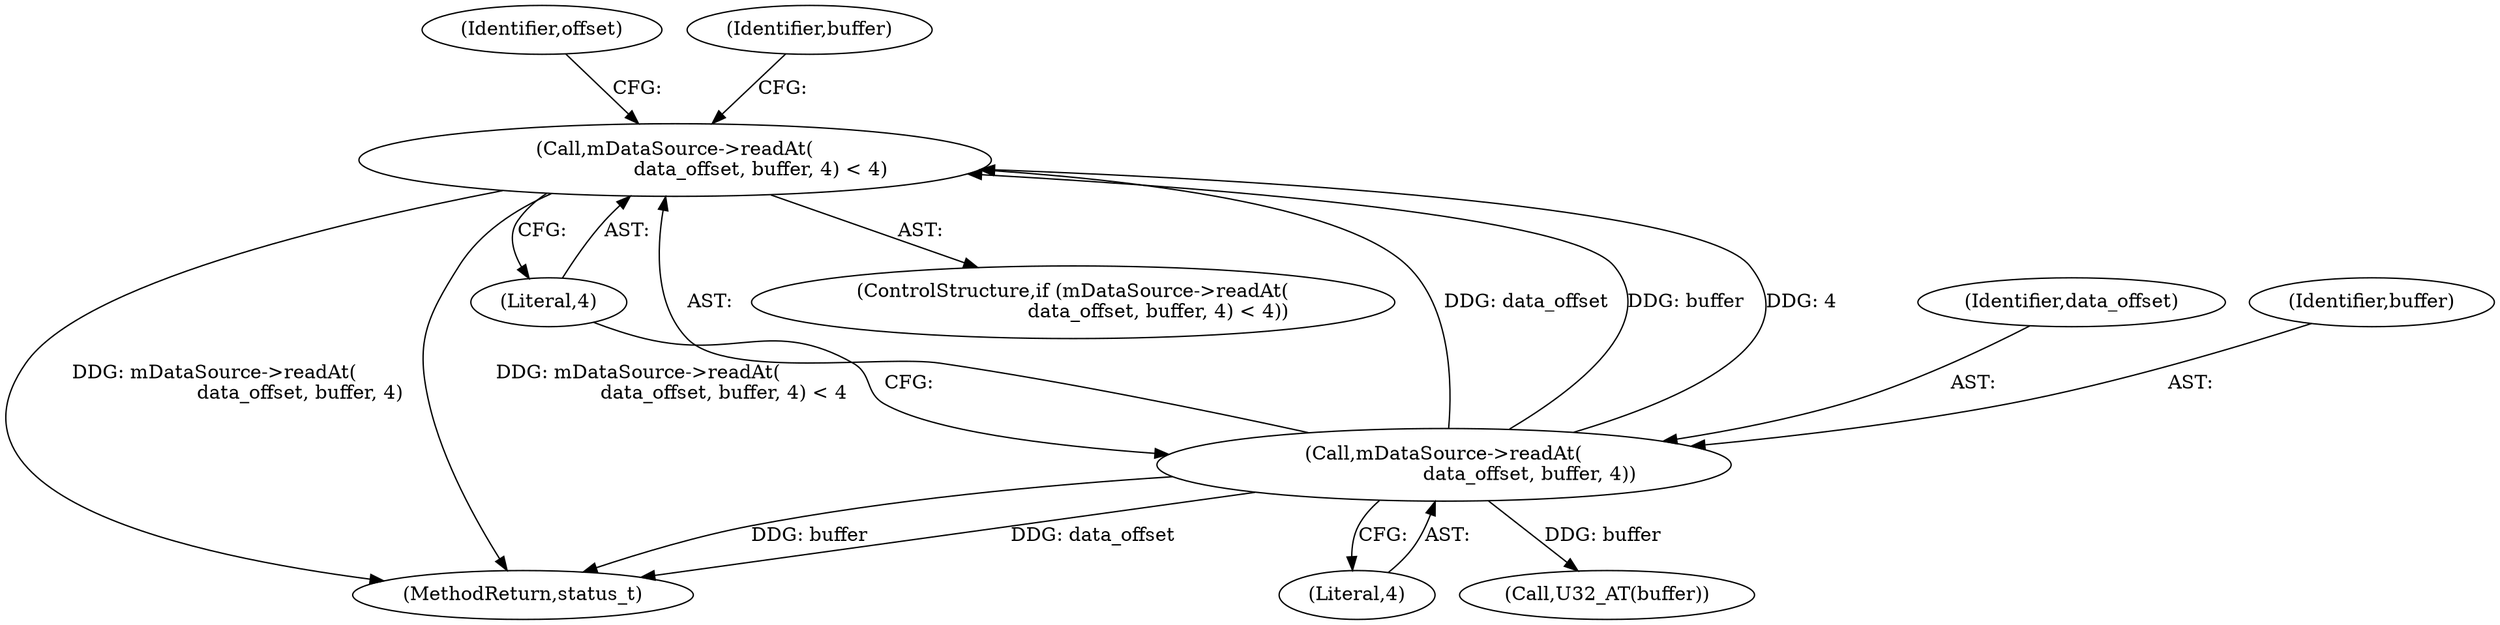 digraph "0_Android_f81038006b4c59a5a148dcad887371206033c28f_2@API" {
"1002545" [label="(Call,mDataSource->readAt(\n                            data_offset, buffer, 4) < 4)"];
"1002546" [label="(Call,mDataSource->readAt(\n                            data_offset, buffer, 4))"];
"1002547" [label="(Identifier,data_offset)"];
"1002546" [label="(Call,mDataSource->readAt(\n                            data_offset, buffer, 4))"];
"1002545" [label="(Call,mDataSource->readAt(\n                            data_offset, buffer, 4) < 4)"];
"1002554" [label="(Identifier,offset)"];
"1002561" [label="(Identifier,buffer)"];
"1002560" [label="(Call,U32_AT(buffer))"];
"1002549" [label="(Literal,4)"];
"1003289" [label="(MethodReturn,status_t)"];
"1002548" [label="(Identifier,buffer)"];
"1002544" [label="(ControlStructure,if (mDataSource->readAt(\n                            data_offset, buffer, 4) < 4))"];
"1002550" [label="(Literal,4)"];
"1002545" -> "1002544"  [label="AST: "];
"1002545" -> "1002550"  [label="CFG: "];
"1002546" -> "1002545"  [label="AST: "];
"1002550" -> "1002545"  [label="AST: "];
"1002554" -> "1002545"  [label="CFG: "];
"1002561" -> "1002545"  [label="CFG: "];
"1002545" -> "1003289"  [label="DDG: mDataSource->readAt(\n                            data_offset, buffer, 4)"];
"1002545" -> "1003289"  [label="DDG: mDataSource->readAt(\n                            data_offset, buffer, 4) < 4"];
"1002546" -> "1002545"  [label="DDG: data_offset"];
"1002546" -> "1002545"  [label="DDG: buffer"];
"1002546" -> "1002545"  [label="DDG: 4"];
"1002546" -> "1002549"  [label="CFG: "];
"1002547" -> "1002546"  [label="AST: "];
"1002548" -> "1002546"  [label="AST: "];
"1002549" -> "1002546"  [label="AST: "];
"1002550" -> "1002546"  [label="CFG: "];
"1002546" -> "1003289"  [label="DDG: data_offset"];
"1002546" -> "1003289"  [label="DDG: buffer"];
"1002546" -> "1002560"  [label="DDG: buffer"];
}
